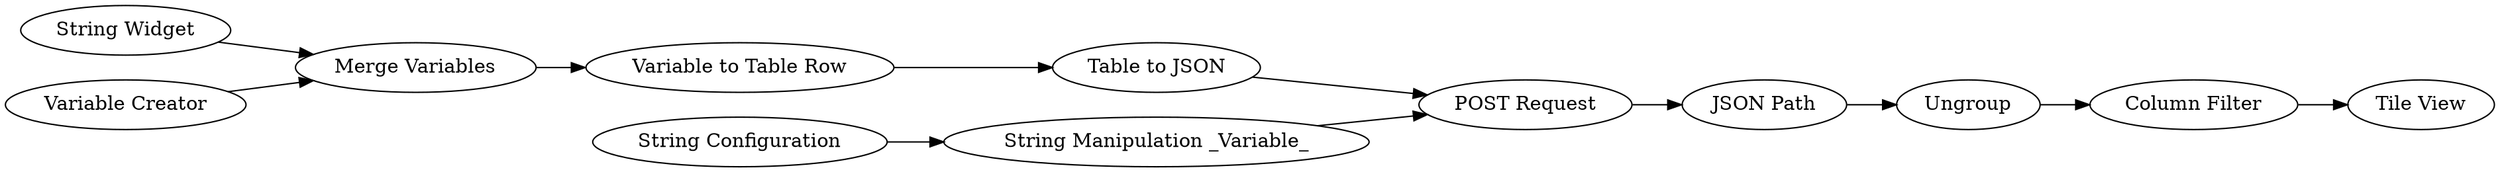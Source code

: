 digraph {
	7 -> 8
	23 -> 24
	25 -> 5
	3 -> 5
	19 -> 23
	8 -> 14
	14 -> 15
	24 -> 25
	2 -> 3
	5 -> 7
	22 -> 23
	5 [label="POST Request"]
	24 [label="Variable to Table Row"]
	7 [label="JSON Path"]
	22 [label="Variable Creator"]
	23 [label="Merge Variables"]
	8 [label=Ungroup]
	15 [label="Tile View"]
	25 [label="Table to JSON"]
	14 [label="Column Filter"]
	3 [label="String Manipulation _Variable_"]
	2 [label="String Configuration"]
	19 [label="String Widget"]
	rankdir=LR
}
